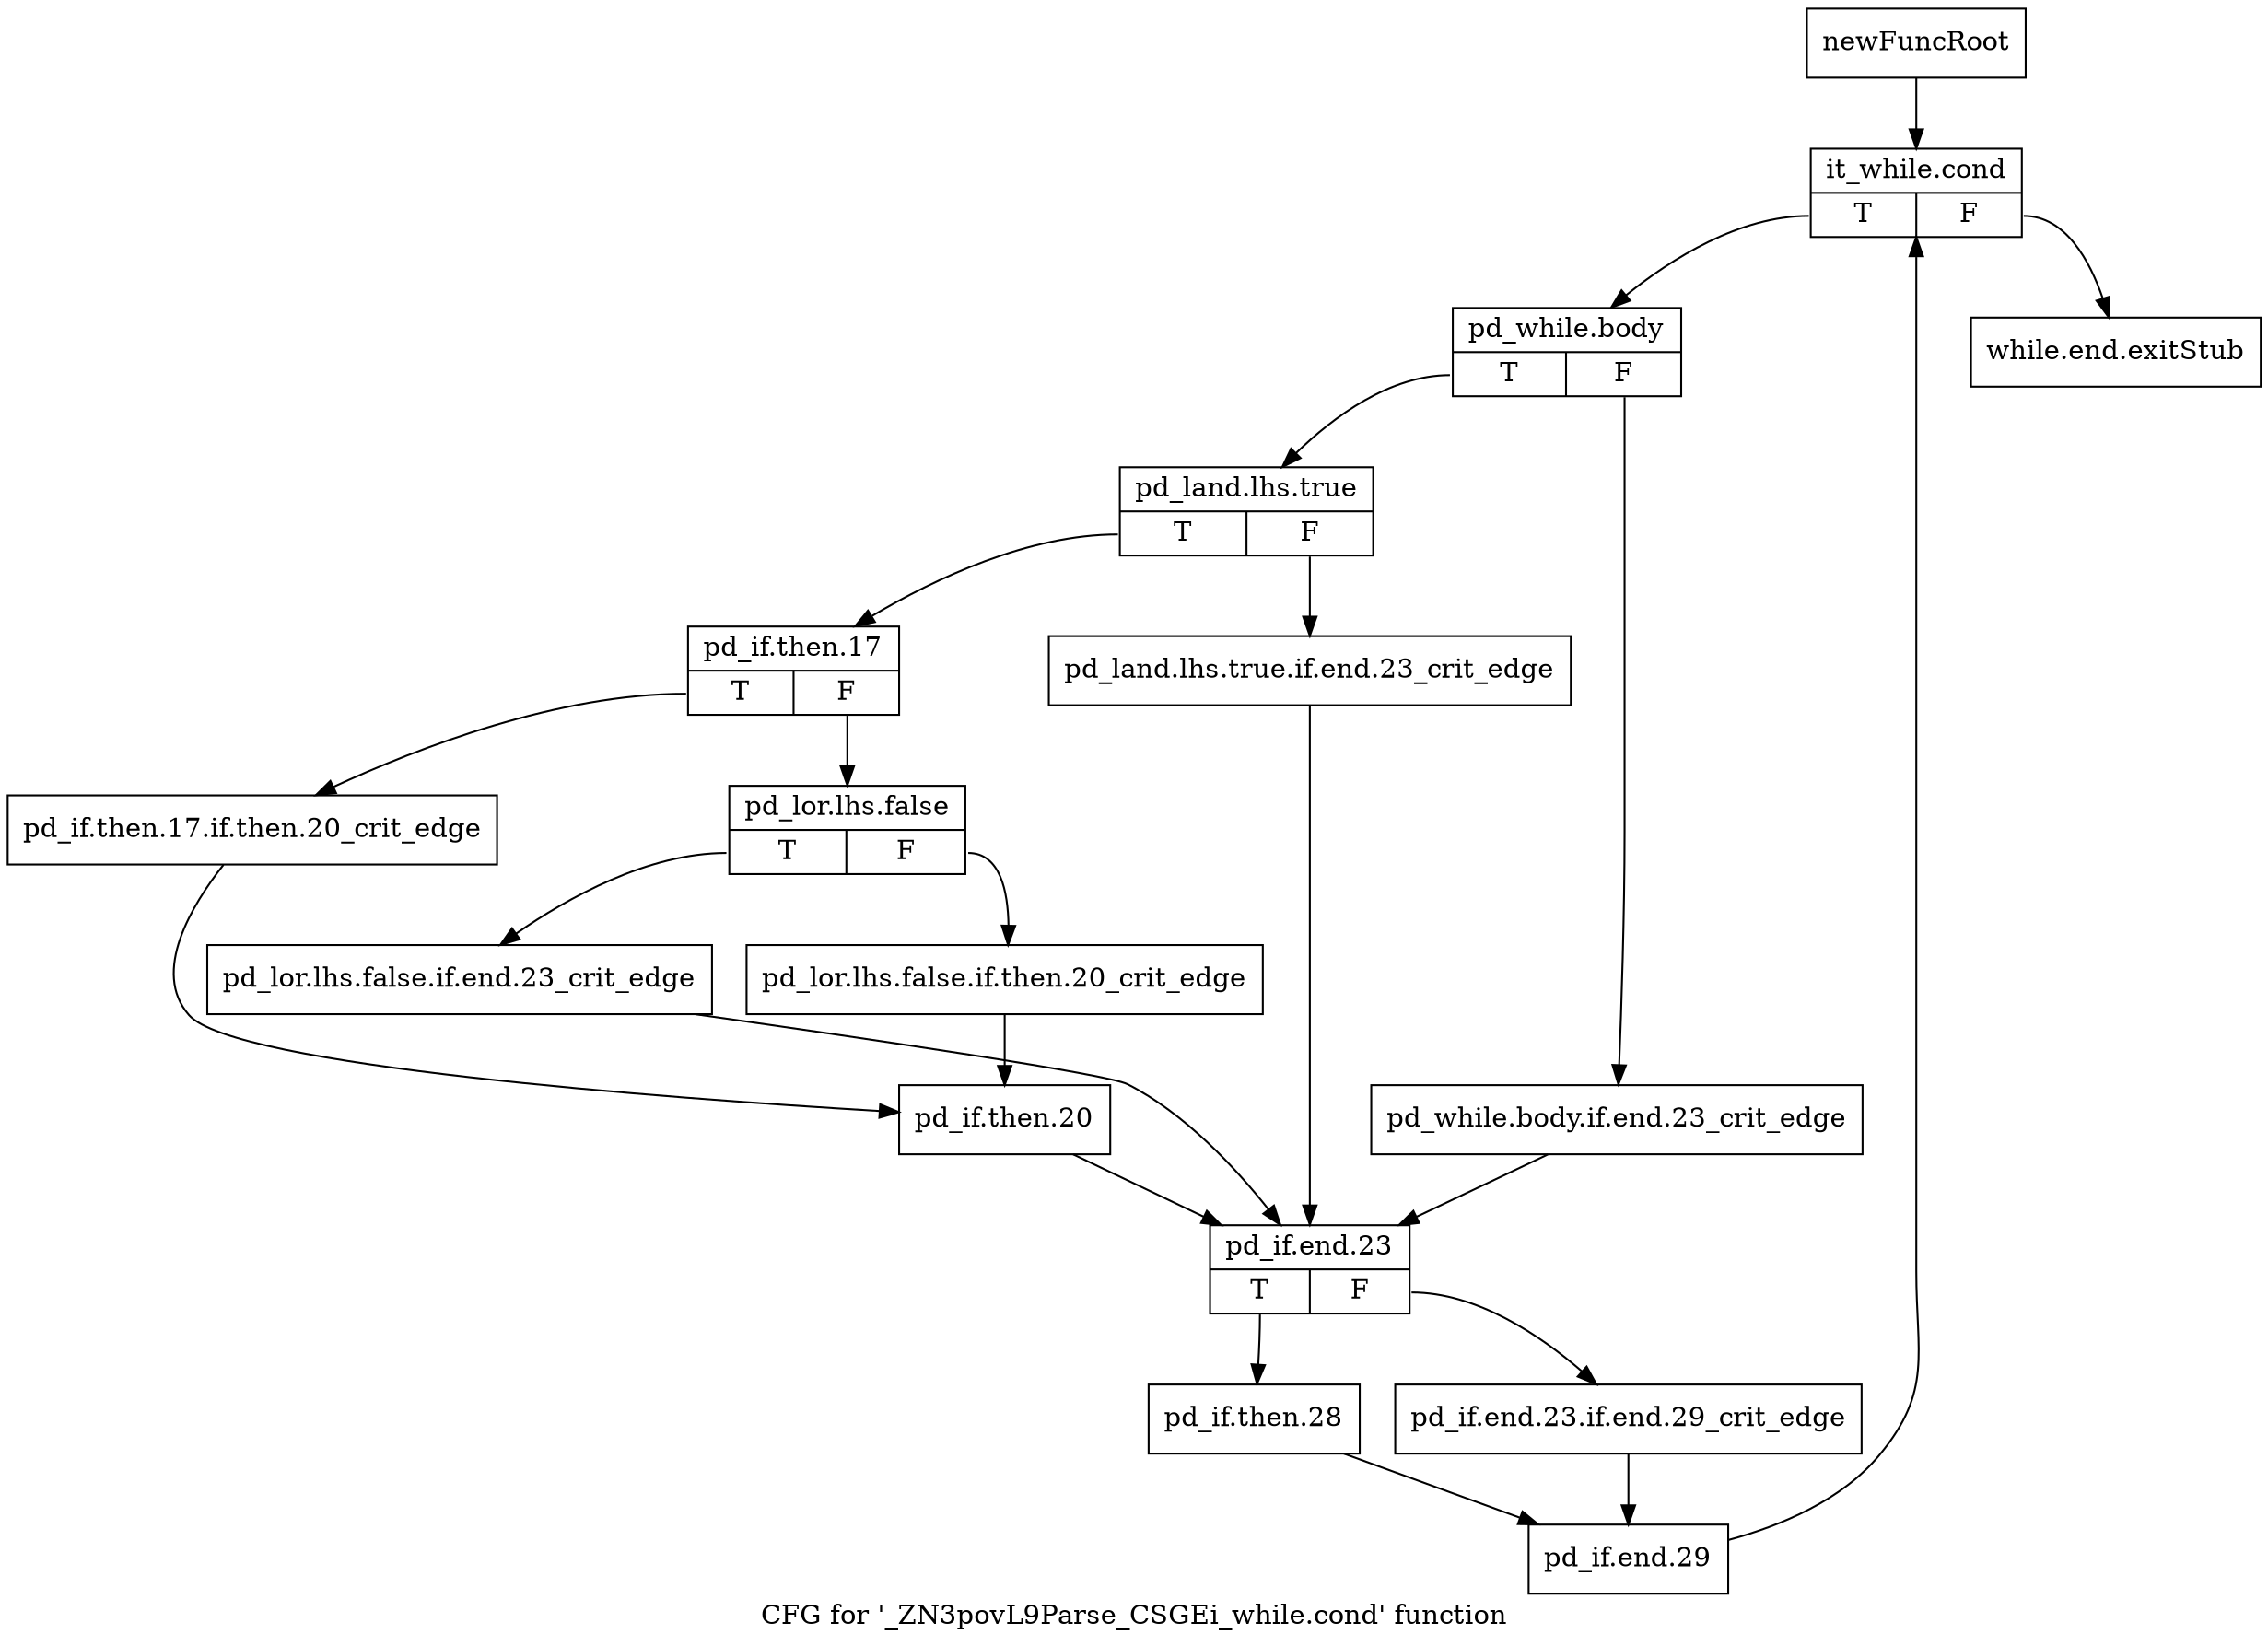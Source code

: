 digraph "CFG for '_ZN3povL9Parse_CSGEi_while.cond' function" {
	label="CFG for '_ZN3povL9Parse_CSGEi_while.cond' function";

	Node0x27c91d0 [shape=record,label="{newFuncRoot}"];
	Node0x27c91d0 -> Node0x27c9270;
	Node0x27c9220 [shape=record,label="{while.end.exitStub}"];
	Node0x27c9270 [shape=record,label="{it_while.cond|{<s0>T|<s1>F}}"];
	Node0x27c9270:s0 -> Node0x27c92c0;
	Node0x27c9270:s1 -> Node0x27c9220;
	Node0x27c92c0 [shape=record,label="{pd_while.body|{<s0>T|<s1>F}}"];
	Node0x27c92c0:s0 -> Node0x27c9360;
	Node0x27c92c0:s1 -> Node0x27c9310;
	Node0x27c9310 [shape=record,label="{pd_while.body.if.end.23_crit_edge}"];
	Node0x27c9310 -> Node0x27c95e0;
	Node0x27c9360 [shape=record,label="{pd_land.lhs.true|{<s0>T|<s1>F}}"];
	Node0x27c9360:s0 -> Node0x27c9400;
	Node0x27c9360:s1 -> Node0x27c93b0;
	Node0x27c93b0 [shape=record,label="{pd_land.lhs.true.if.end.23_crit_edge}"];
	Node0x27c93b0 -> Node0x27c95e0;
	Node0x27c9400 [shape=record,label="{pd_if.then.17|{<s0>T|<s1>F}}"];
	Node0x27c9400:s0 -> Node0x27c9540;
	Node0x27c9400:s1 -> Node0x27c9450;
	Node0x27c9450 [shape=record,label="{pd_lor.lhs.false|{<s0>T|<s1>F}}"];
	Node0x27c9450:s0 -> Node0x27c94f0;
	Node0x27c9450:s1 -> Node0x27c94a0;
	Node0x27c94a0 [shape=record,label="{pd_lor.lhs.false.if.then.20_crit_edge}"];
	Node0x27c94a0 -> Node0x27c9590;
	Node0x27c94f0 [shape=record,label="{pd_lor.lhs.false.if.end.23_crit_edge}"];
	Node0x27c94f0 -> Node0x27c95e0;
	Node0x27c9540 [shape=record,label="{pd_if.then.17.if.then.20_crit_edge}"];
	Node0x27c9540 -> Node0x27c9590;
	Node0x27c9590 [shape=record,label="{pd_if.then.20}"];
	Node0x27c9590 -> Node0x27c95e0;
	Node0x27c95e0 [shape=record,label="{pd_if.end.23|{<s0>T|<s1>F}}"];
	Node0x27c95e0:s0 -> Node0x27c9680;
	Node0x27c95e0:s1 -> Node0x27c9630;
	Node0x27c9630 [shape=record,label="{pd_if.end.23.if.end.29_crit_edge}"];
	Node0x27c9630 -> Node0x27c96d0;
	Node0x27c9680 [shape=record,label="{pd_if.then.28}"];
	Node0x27c9680 -> Node0x27c96d0;
	Node0x27c96d0 [shape=record,label="{pd_if.end.29}"];
	Node0x27c96d0 -> Node0x27c9270;
}
